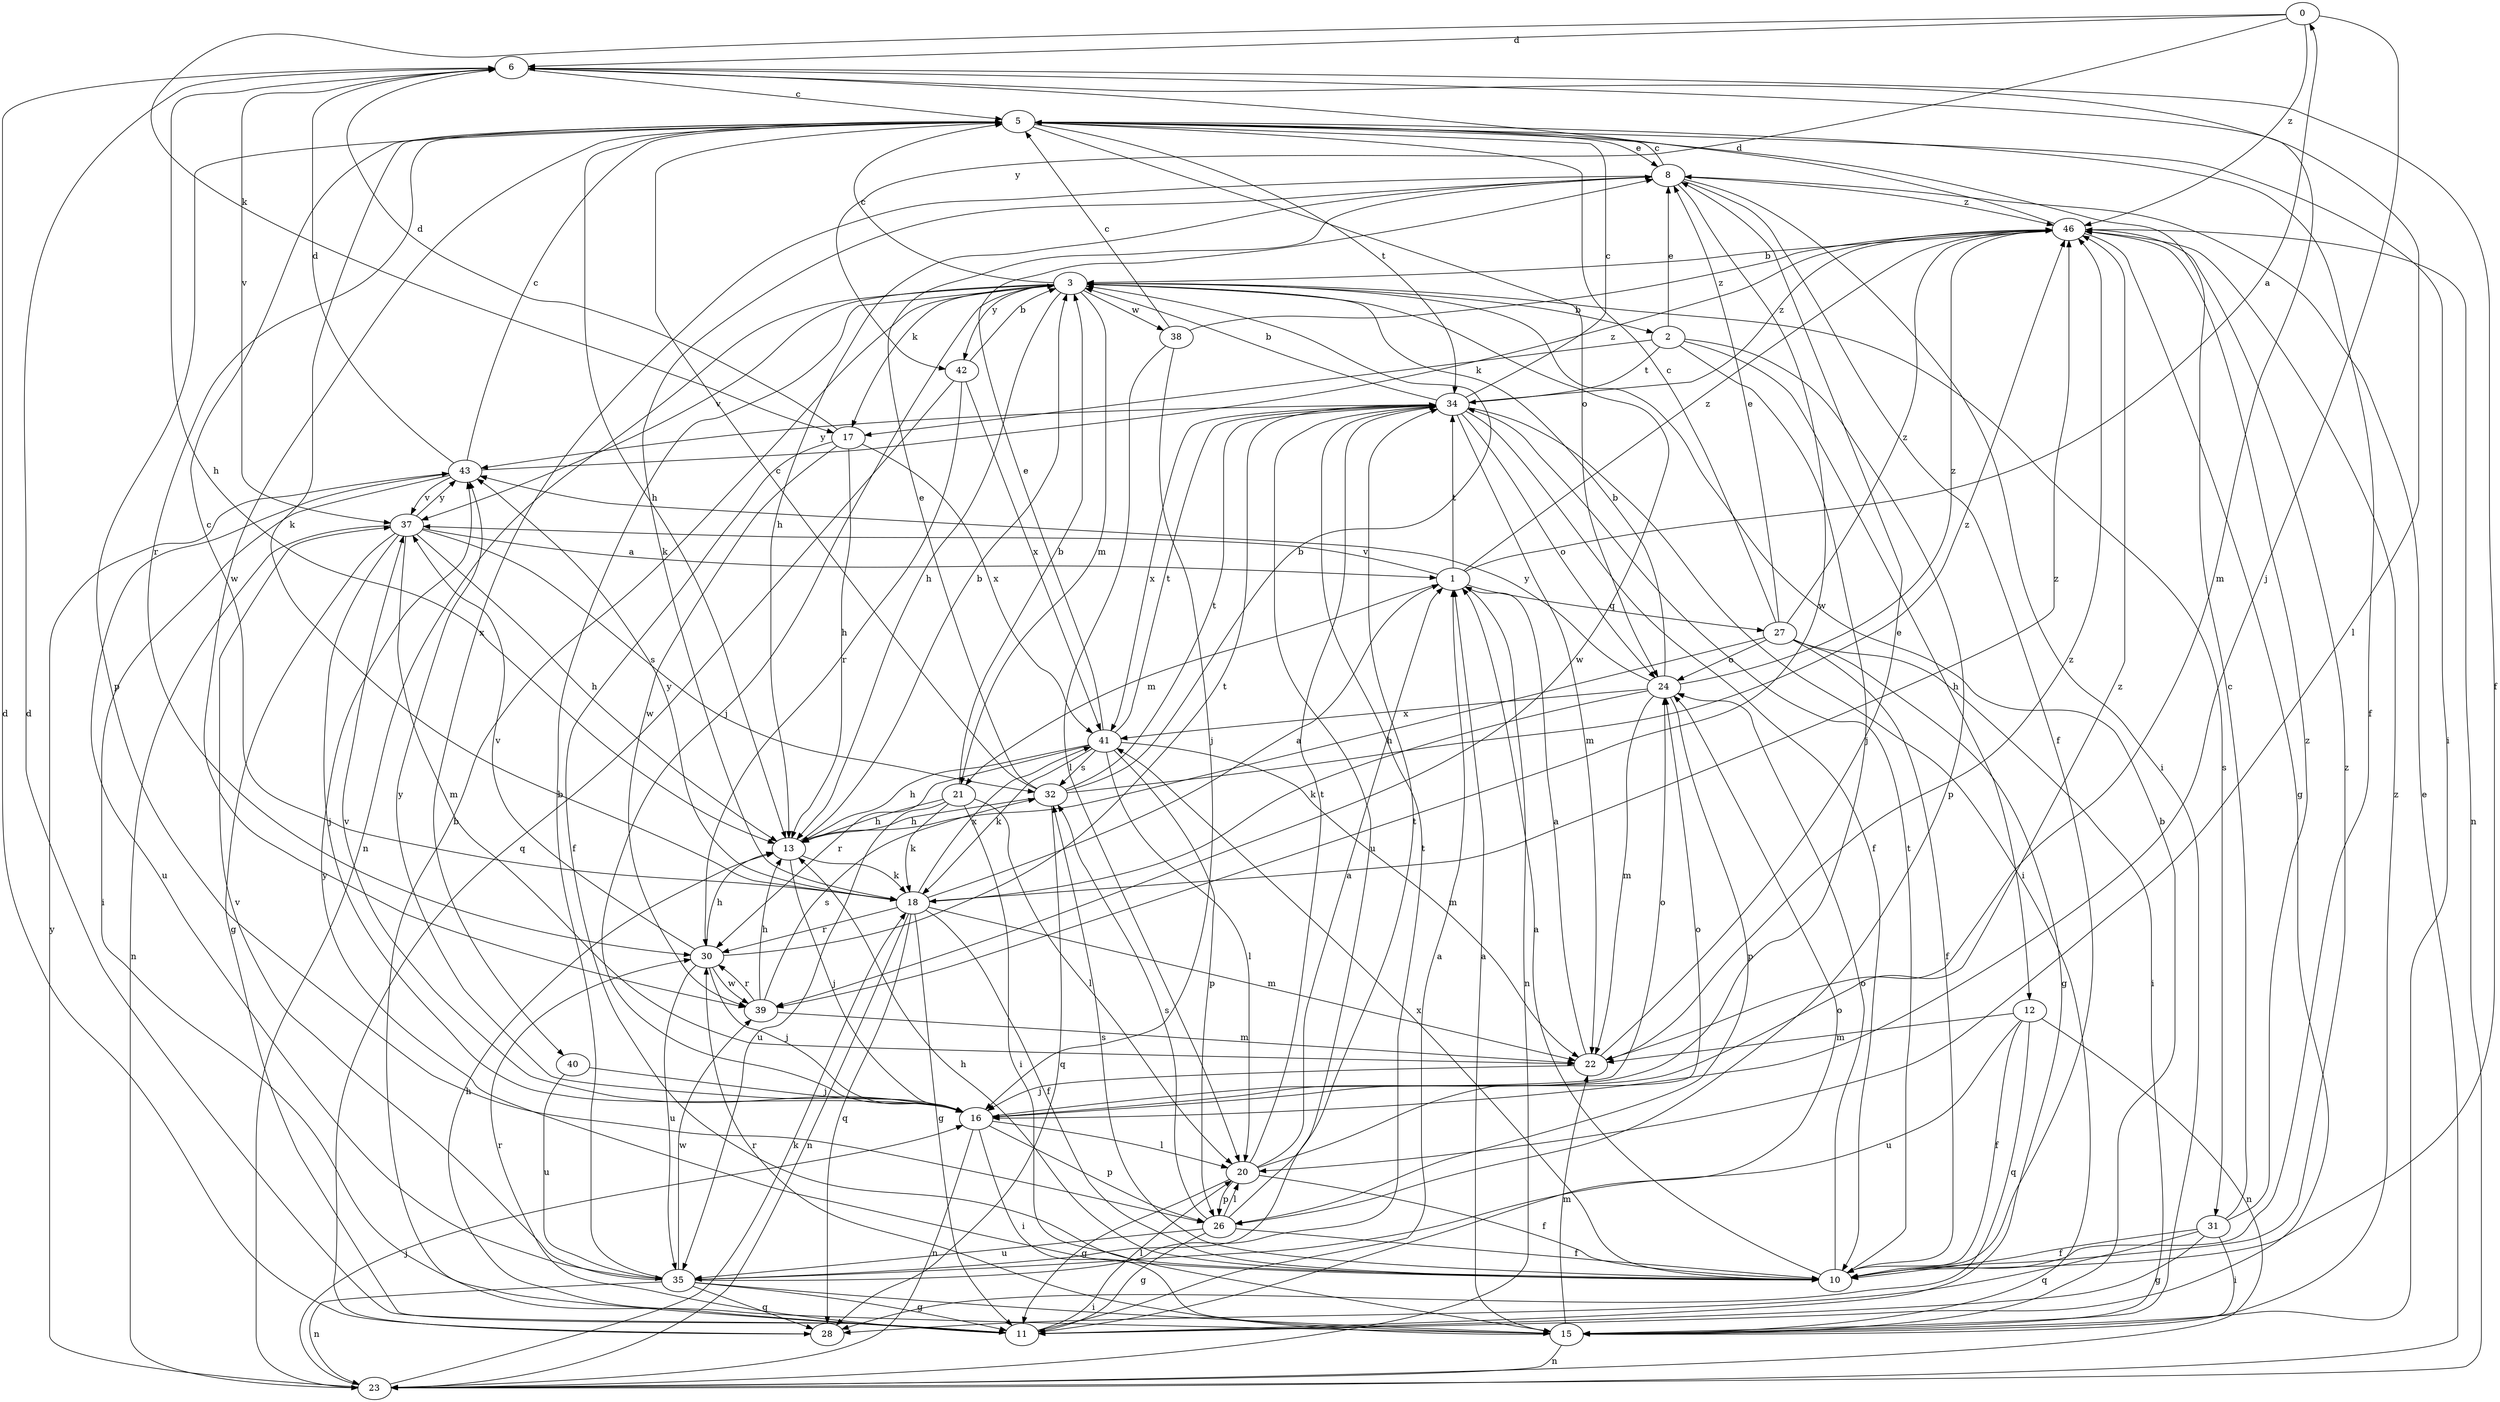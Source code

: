 strict digraph  {
0;
1;
2;
3;
5;
6;
8;
10;
11;
12;
13;
15;
16;
17;
18;
20;
21;
22;
23;
24;
26;
27;
28;
30;
31;
32;
34;
35;
37;
38;
39;
40;
41;
42;
43;
46;
0 -> 6  [label=d];
0 -> 16  [label=j];
0 -> 17  [label=k];
0 -> 42  [label=y];
0 -> 46  [label=z];
1 -> 0  [label=a];
1 -> 21  [label=m];
1 -> 23  [label=n];
1 -> 27  [label=q];
1 -> 34  [label=t];
1 -> 37  [label=v];
1 -> 46  [label=z];
2 -> 8  [label=e];
2 -> 12  [label=h];
2 -> 16  [label=j];
2 -> 17  [label=k];
2 -> 26  [label=p];
2 -> 34  [label=t];
3 -> 2  [label=b];
3 -> 5  [label=c];
3 -> 13  [label=h];
3 -> 16  [label=j];
3 -> 17  [label=k];
3 -> 21  [label=m];
3 -> 23  [label=n];
3 -> 31  [label=s];
3 -> 37  [label=v];
3 -> 38  [label=w];
3 -> 39  [label=w];
3 -> 42  [label=y];
5 -> 8  [label=e];
5 -> 10  [label=f];
5 -> 13  [label=h];
5 -> 15  [label=i];
5 -> 18  [label=k];
5 -> 24  [label=o];
5 -> 26  [label=p];
5 -> 30  [label=r];
5 -> 34  [label=t];
5 -> 39  [label=w];
6 -> 5  [label=c];
6 -> 10  [label=f];
6 -> 13  [label=h];
6 -> 20  [label=l];
6 -> 22  [label=m];
6 -> 37  [label=v];
8 -> 5  [label=c];
8 -> 10  [label=f];
8 -> 13  [label=h];
8 -> 15  [label=i];
8 -> 18  [label=k];
8 -> 39  [label=w];
8 -> 40  [label=x];
8 -> 46  [label=z];
10 -> 1  [label=a];
10 -> 13  [label=h];
10 -> 24  [label=o];
10 -> 32  [label=s];
10 -> 34  [label=t];
10 -> 41  [label=x];
10 -> 43  [label=y];
10 -> 46  [label=z];
11 -> 1  [label=a];
11 -> 3  [label=b];
11 -> 6  [label=d];
11 -> 13  [label=h];
11 -> 20  [label=l];
11 -> 24  [label=o];
11 -> 30  [label=r];
12 -> 10  [label=f];
12 -> 22  [label=m];
12 -> 23  [label=n];
12 -> 28  [label=q];
12 -> 35  [label=u];
13 -> 3  [label=b];
13 -> 16  [label=j];
13 -> 18  [label=k];
15 -> 1  [label=a];
15 -> 3  [label=b];
15 -> 22  [label=m];
15 -> 23  [label=n];
15 -> 30  [label=r];
15 -> 46  [label=z];
16 -> 15  [label=i];
16 -> 20  [label=l];
16 -> 23  [label=n];
16 -> 24  [label=o];
16 -> 26  [label=p];
16 -> 37  [label=v];
16 -> 43  [label=y];
16 -> 46  [label=z];
17 -> 6  [label=d];
17 -> 10  [label=f];
17 -> 13  [label=h];
17 -> 39  [label=w];
17 -> 41  [label=x];
18 -> 1  [label=a];
18 -> 5  [label=c];
18 -> 10  [label=f];
18 -> 11  [label=g];
18 -> 22  [label=m];
18 -> 23  [label=n];
18 -> 28  [label=q];
18 -> 30  [label=r];
18 -> 41  [label=x];
18 -> 43  [label=y];
18 -> 46  [label=z];
20 -> 1  [label=a];
20 -> 10  [label=f];
20 -> 11  [label=g];
20 -> 24  [label=o];
20 -> 26  [label=p];
20 -> 34  [label=t];
21 -> 3  [label=b];
21 -> 13  [label=h];
21 -> 15  [label=i];
21 -> 18  [label=k];
21 -> 20  [label=l];
21 -> 35  [label=u];
22 -> 1  [label=a];
22 -> 8  [label=e];
22 -> 16  [label=j];
22 -> 46  [label=z];
23 -> 8  [label=e];
23 -> 16  [label=j];
23 -> 18  [label=k];
23 -> 43  [label=y];
24 -> 3  [label=b];
24 -> 18  [label=k];
24 -> 22  [label=m];
24 -> 26  [label=p];
24 -> 41  [label=x];
24 -> 43  [label=y];
24 -> 46  [label=z];
26 -> 10  [label=f];
26 -> 11  [label=g];
26 -> 20  [label=l];
26 -> 32  [label=s];
26 -> 34  [label=t];
26 -> 35  [label=u];
27 -> 5  [label=c];
27 -> 8  [label=e];
27 -> 10  [label=f];
27 -> 11  [label=g];
27 -> 13  [label=h];
27 -> 15  [label=i];
27 -> 24  [label=o];
27 -> 46  [label=z];
28 -> 6  [label=d];
30 -> 13  [label=h];
30 -> 16  [label=j];
30 -> 34  [label=t];
30 -> 35  [label=u];
30 -> 37  [label=v];
30 -> 39  [label=w];
31 -> 5  [label=c];
31 -> 10  [label=f];
31 -> 11  [label=g];
31 -> 15  [label=i];
31 -> 28  [label=q];
31 -> 46  [label=z];
32 -> 3  [label=b];
32 -> 5  [label=c];
32 -> 8  [label=e];
32 -> 13  [label=h];
32 -> 28  [label=q];
32 -> 34  [label=t];
32 -> 46  [label=z];
34 -> 3  [label=b];
34 -> 5  [label=c];
34 -> 10  [label=f];
34 -> 15  [label=i];
34 -> 22  [label=m];
34 -> 24  [label=o];
34 -> 35  [label=u];
34 -> 41  [label=x];
34 -> 43  [label=y];
34 -> 46  [label=z];
35 -> 3  [label=b];
35 -> 11  [label=g];
35 -> 15  [label=i];
35 -> 23  [label=n];
35 -> 28  [label=q];
35 -> 34  [label=t];
35 -> 37  [label=v];
35 -> 39  [label=w];
37 -> 1  [label=a];
37 -> 11  [label=g];
37 -> 13  [label=h];
37 -> 16  [label=j];
37 -> 22  [label=m];
37 -> 23  [label=n];
37 -> 32  [label=s];
37 -> 43  [label=y];
38 -> 5  [label=c];
38 -> 16  [label=j];
38 -> 20  [label=l];
38 -> 46  [label=z];
39 -> 13  [label=h];
39 -> 22  [label=m];
39 -> 30  [label=r];
39 -> 32  [label=s];
40 -> 16  [label=j];
40 -> 35  [label=u];
41 -> 8  [label=e];
41 -> 13  [label=h];
41 -> 18  [label=k];
41 -> 20  [label=l];
41 -> 22  [label=m];
41 -> 26  [label=p];
41 -> 30  [label=r];
41 -> 32  [label=s];
41 -> 34  [label=t];
42 -> 3  [label=b];
42 -> 28  [label=q];
42 -> 30  [label=r];
42 -> 41  [label=x];
43 -> 5  [label=c];
43 -> 6  [label=d];
43 -> 15  [label=i];
43 -> 35  [label=u];
43 -> 37  [label=v];
43 -> 46  [label=z];
46 -> 3  [label=b];
46 -> 6  [label=d];
46 -> 11  [label=g];
46 -> 23  [label=n];
}
